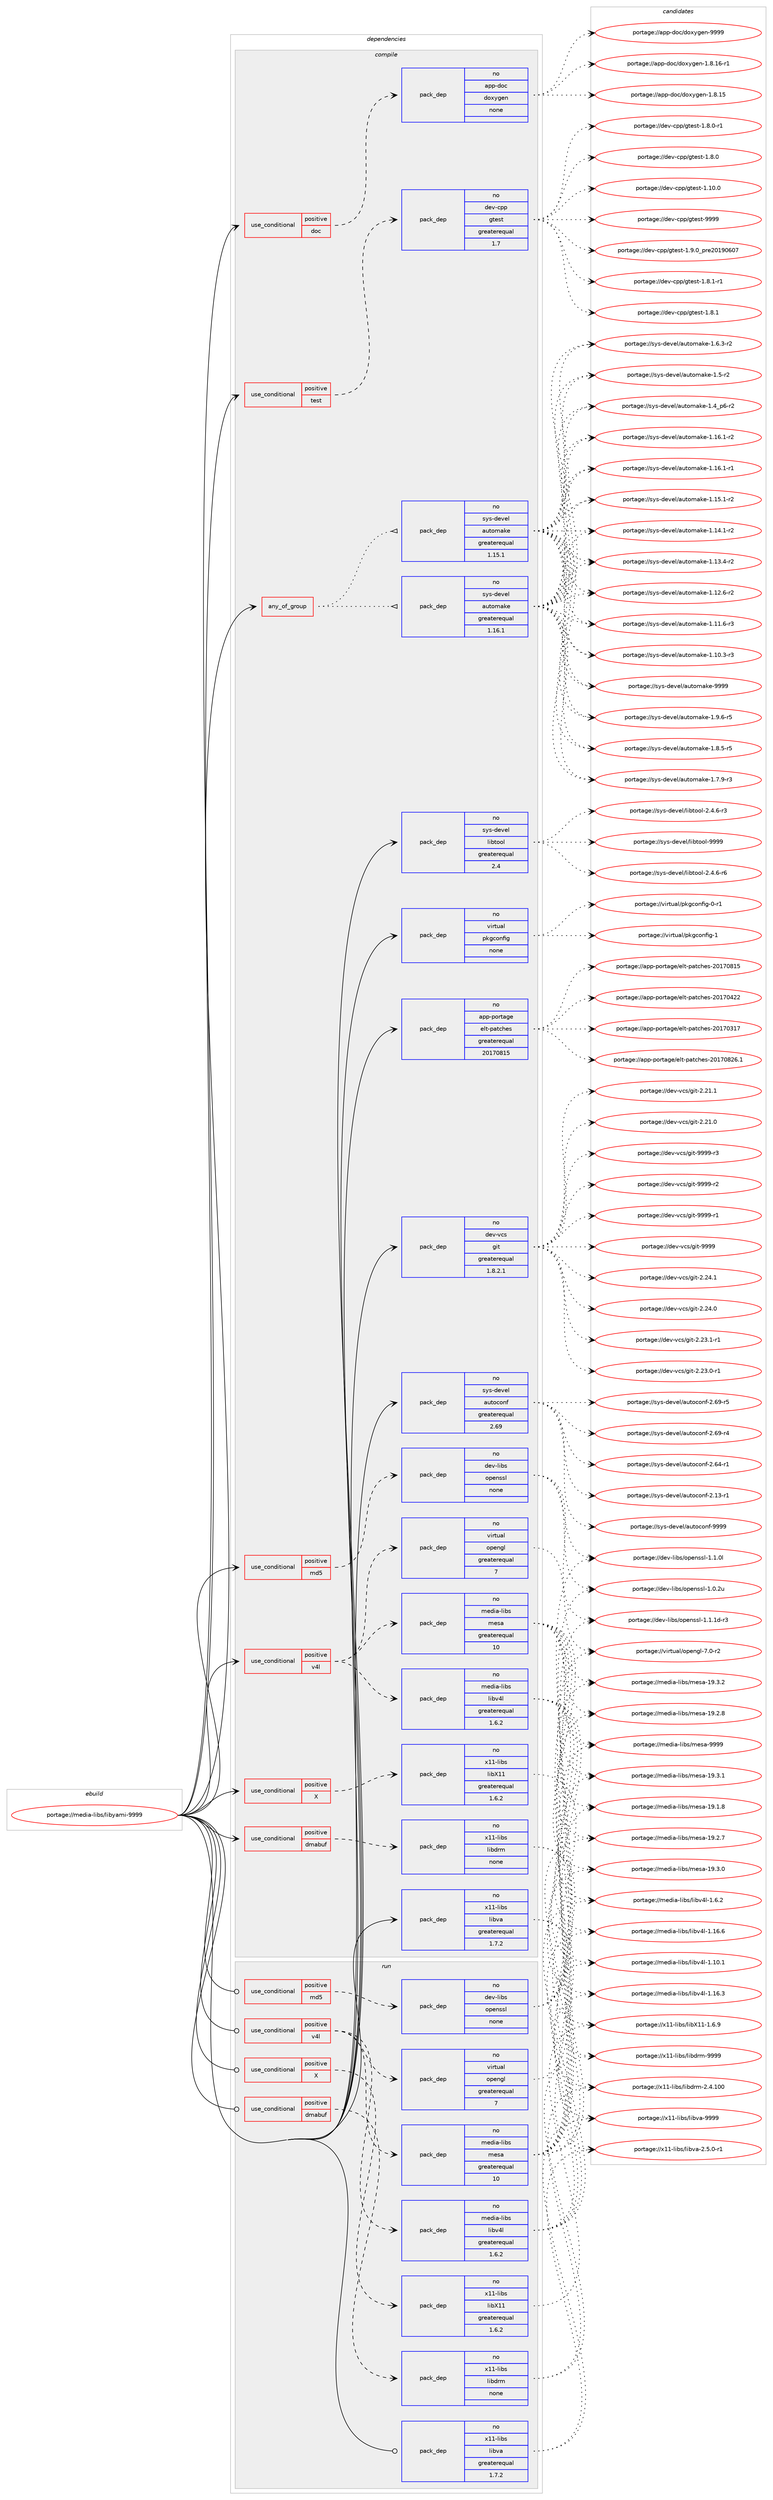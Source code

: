 digraph prolog {

# *************
# Graph options
# *************

newrank=true;
concentrate=true;
compound=true;
graph [rankdir=LR,fontname=Helvetica,fontsize=10,ranksep=1.5];#, ranksep=2.5, nodesep=0.2];
edge  [arrowhead=vee];
node  [fontname=Helvetica,fontsize=10];

# **********
# The ebuild
# **********

subgraph cluster_leftcol {
color=gray;
label=<<i>ebuild</i>>;
id [label="portage://media-libs/libyami-9999", color=red, width=4, href="../media-libs/libyami-9999.svg"];
}

# ****************
# The dependencies
# ****************

subgraph cluster_midcol {
color=gray;
label=<<i>dependencies</i>>;
subgraph cluster_compile {
fillcolor="#eeeeee";
style=filled;
label=<<i>compile</i>>;
subgraph any3077 {
dependency209382 [label=<<TABLE BORDER="0" CELLBORDER="1" CELLSPACING="0" CELLPADDING="4"><TR><TD CELLPADDING="10">any_of_group</TD></TR></TABLE>>, shape=none, color=red];subgraph pack158426 {
dependency209383 [label=<<TABLE BORDER="0" CELLBORDER="1" CELLSPACING="0" CELLPADDING="4" WIDTH="220"><TR><TD ROWSPAN="6" CELLPADDING="30">pack_dep</TD></TR><TR><TD WIDTH="110">no</TD></TR><TR><TD>sys-devel</TD></TR><TR><TD>automake</TD></TR><TR><TD>greaterequal</TD></TR><TR><TD>1.16.1</TD></TR></TABLE>>, shape=none, color=blue];
}
dependency209382:e -> dependency209383:w [weight=20,style="dotted",arrowhead="oinv"];
subgraph pack158427 {
dependency209384 [label=<<TABLE BORDER="0" CELLBORDER="1" CELLSPACING="0" CELLPADDING="4" WIDTH="220"><TR><TD ROWSPAN="6" CELLPADDING="30">pack_dep</TD></TR><TR><TD WIDTH="110">no</TD></TR><TR><TD>sys-devel</TD></TR><TR><TD>automake</TD></TR><TR><TD>greaterequal</TD></TR><TR><TD>1.15.1</TD></TR></TABLE>>, shape=none, color=blue];
}
dependency209382:e -> dependency209384:w [weight=20,style="dotted",arrowhead="oinv"];
}
id:e -> dependency209382:w [weight=20,style="solid",arrowhead="vee"];
subgraph cond47717 {
dependency209385 [label=<<TABLE BORDER="0" CELLBORDER="1" CELLSPACING="0" CELLPADDING="4"><TR><TD ROWSPAN="3" CELLPADDING="10">use_conditional</TD></TR><TR><TD>positive</TD></TR><TR><TD>X</TD></TR></TABLE>>, shape=none, color=red];
subgraph pack158428 {
dependency209386 [label=<<TABLE BORDER="0" CELLBORDER="1" CELLSPACING="0" CELLPADDING="4" WIDTH="220"><TR><TD ROWSPAN="6" CELLPADDING="30">pack_dep</TD></TR><TR><TD WIDTH="110">no</TD></TR><TR><TD>x11-libs</TD></TR><TR><TD>libX11</TD></TR><TR><TD>greaterequal</TD></TR><TR><TD>1.6.2</TD></TR></TABLE>>, shape=none, color=blue];
}
dependency209385:e -> dependency209386:w [weight=20,style="dashed",arrowhead="vee"];
}
id:e -> dependency209385:w [weight=20,style="solid",arrowhead="vee"];
subgraph cond47718 {
dependency209387 [label=<<TABLE BORDER="0" CELLBORDER="1" CELLSPACING="0" CELLPADDING="4"><TR><TD ROWSPAN="3" CELLPADDING="10">use_conditional</TD></TR><TR><TD>positive</TD></TR><TR><TD>dmabuf</TD></TR></TABLE>>, shape=none, color=red];
subgraph pack158429 {
dependency209388 [label=<<TABLE BORDER="0" CELLBORDER="1" CELLSPACING="0" CELLPADDING="4" WIDTH="220"><TR><TD ROWSPAN="6" CELLPADDING="30">pack_dep</TD></TR><TR><TD WIDTH="110">no</TD></TR><TR><TD>x11-libs</TD></TR><TR><TD>libdrm</TD></TR><TR><TD>none</TD></TR><TR><TD></TD></TR></TABLE>>, shape=none, color=blue];
}
dependency209387:e -> dependency209388:w [weight=20,style="dashed",arrowhead="vee"];
}
id:e -> dependency209387:w [weight=20,style="solid",arrowhead="vee"];
subgraph cond47719 {
dependency209389 [label=<<TABLE BORDER="0" CELLBORDER="1" CELLSPACING="0" CELLPADDING="4"><TR><TD ROWSPAN="3" CELLPADDING="10">use_conditional</TD></TR><TR><TD>positive</TD></TR><TR><TD>doc</TD></TR></TABLE>>, shape=none, color=red];
subgraph pack158430 {
dependency209390 [label=<<TABLE BORDER="0" CELLBORDER="1" CELLSPACING="0" CELLPADDING="4" WIDTH="220"><TR><TD ROWSPAN="6" CELLPADDING="30">pack_dep</TD></TR><TR><TD WIDTH="110">no</TD></TR><TR><TD>app-doc</TD></TR><TR><TD>doxygen</TD></TR><TR><TD>none</TD></TR><TR><TD></TD></TR></TABLE>>, shape=none, color=blue];
}
dependency209389:e -> dependency209390:w [weight=20,style="dashed",arrowhead="vee"];
}
id:e -> dependency209389:w [weight=20,style="solid",arrowhead="vee"];
subgraph cond47720 {
dependency209391 [label=<<TABLE BORDER="0" CELLBORDER="1" CELLSPACING="0" CELLPADDING="4"><TR><TD ROWSPAN="3" CELLPADDING="10">use_conditional</TD></TR><TR><TD>positive</TD></TR><TR><TD>md5</TD></TR></TABLE>>, shape=none, color=red];
subgraph pack158431 {
dependency209392 [label=<<TABLE BORDER="0" CELLBORDER="1" CELLSPACING="0" CELLPADDING="4" WIDTH="220"><TR><TD ROWSPAN="6" CELLPADDING="30">pack_dep</TD></TR><TR><TD WIDTH="110">no</TD></TR><TR><TD>dev-libs</TD></TR><TR><TD>openssl</TD></TR><TR><TD>none</TD></TR><TR><TD></TD></TR></TABLE>>, shape=none, color=blue];
}
dependency209391:e -> dependency209392:w [weight=20,style="dashed",arrowhead="vee"];
}
id:e -> dependency209391:w [weight=20,style="solid",arrowhead="vee"];
subgraph cond47721 {
dependency209393 [label=<<TABLE BORDER="0" CELLBORDER="1" CELLSPACING="0" CELLPADDING="4"><TR><TD ROWSPAN="3" CELLPADDING="10">use_conditional</TD></TR><TR><TD>positive</TD></TR><TR><TD>test</TD></TR></TABLE>>, shape=none, color=red];
subgraph pack158432 {
dependency209394 [label=<<TABLE BORDER="0" CELLBORDER="1" CELLSPACING="0" CELLPADDING="4" WIDTH="220"><TR><TD ROWSPAN="6" CELLPADDING="30">pack_dep</TD></TR><TR><TD WIDTH="110">no</TD></TR><TR><TD>dev-cpp</TD></TR><TR><TD>gtest</TD></TR><TR><TD>greaterequal</TD></TR><TR><TD>1.7</TD></TR></TABLE>>, shape=none, color=blue];
}
dependency209393:e -> dependency209394:w [weight=20,style="dashed",arrowhead="vee"];
}
id:e -> dependency209393:w [weight=20,style="solid",arrowhead="vee"];
subgraph cond47722 {
dependency209395 [label=<<TABLE BORDER="0" CELLBORDER="1" CELLSPACING="0" CELLPADDING="4"><TR><TD ROWSPAN="3" CELLPADDING="10">use_conditional</TD></TR><TR><TD>positive</TD></TR><TR><TD>v4l</TD></TR></TABLE>>, shape=none, color=red];
subgraph pack158433 {
dependency209396 [label=<<TABLE BORDER="0" CELLBORDER="1" CELLSPACING="0" CELLPADDING="4" WIDTH="220"><TR><TD ROWSPAN="6" CELLPADDING="30">pack_dep</TD></TR><TR><TD WIDTH="110">no</TD></TR><TR><TD>virtual</TD></TR><TR><TD>opengl</TD></TR><TR><TD>greaterequal</TD></TR><TR><TD>7</TD></TR></TABLE>>, shape=none, color=blue];
}
dependency209395:e -> dependency209396:w [weight=20,style="dashed",arrowhead="vee"];
subgraph pack158434 {
dependency209397 [label=<<TABLE BORDER="0" CELLBORDER="1" CELLSPACING="0" CELLPADDING="4" WIDTH="220"><TR><TD ROWSPAN="6" CELLPADDING="30">pack_dep</TD></TR><TR><TD WIDTH="110">no</TD></TR><TR><TD>media-libs</TD></TR><TR><TD>libv4l</TD></TR><TR><TD>greaterequal</TD></TR><TR><TD>1.6.2</TD></TR></TABLE>>, shape=none, color=blue];
}
dependency209395:e -> dependency209397:w [weight=20,style="dashed",arrowhead="vee"];
subgraph pack158435 {
dependency209398 [label=<<TABLE BORDER="0" CELLBORDER="1" CELLSPACING="0" CELLPADDING="4" WIDTH="220"><TR><TD ROWSPAN="6" CELLPADDING="30">pack_dep</TD></TR><TR><TD WIDTH="110">no</TD></TR><TR><TD>media-libs</TD></TR><TR><TD>mesa</TD></TR><TR><TD>greaterequal</TD></TR><TR><TD>10</TD></TR></TABLE>>, shape=none, color=blue];
}
dependency209395:e -> dependency209398:w [weight=20,style="dashed",arrowhead="vee"];
}
id:e -> dependency209395:w [weight=20,style="solid",arrowhead="vee"];
subgraph pack158436 {
dependency209399 [label=<<TABLE BORDER="0" CELLBORDER="1" CELLSPACING="0" CELLPADDING="4" WIDTH="220"><TR><TD ROWSPAN="6" CELLPADDING="30">pack_dep</TD></TR><TR><TD WIDTH="110">no</TD></TR><TR><TD>app-portage</TD></TR><TR><TD>elt-patches</TD></TR><TR><TD>greaterequal</TD></TR><TR><TD>20170815</TD></TR></TABLE>>, shape=none, color=blue];
}
id:e -> dependency209399:w [weight=20,style="solid",arrowhead="vee"];
subgraph pack158437 {
dependency209400 [label=<<TABLE BORDER="0" CELLBORDER="1" CELLSPACING="0" CELLPADDING="4" WIDTH="220"><TR><TD ROWSPAN="6" CELLPADDING="30">pack_dep</TD></TR><TR><TD WIDTH="110">no</TD></TR><TR><TD>dev-vcs</TD></TR><TR><TD>git</TD></TR><TR><TD>greaterequal</TD></TR><TR><TD>1.8.2.1</TD></TR></TABLE>>, shape=none, color=blue];
}
id:e -> dependency209400:w [weight=20,style="solid",arrowhead="vee"];
subgraph pack158438 {
dependency209401 [label=<<TABLE BORDER="0" CELLBORDER="1" CELLSPACING="0" CELLPADDING="4" WIDTH="220"><TR><TD ROWSPAN="6" CELLPADDING="30">pack_dep</TD></TR><TR><TD WIDTH="110">no</TD></TR><TR><TD>sys-devel</TD></TR><TR><TD>autoconf</TD></TR><TR><TD>greaterequal</TD></TR><TR><TD>2.69</TD></TR></TABLE>>, shape=none, color=blue];
}
id:e -> dependency209401:w [weight=20,style="solid",arrowhead="vee"];
subgraph pack158439 {
dependency209402 [label=<<TABLE BORDER="0" CELLBORDER="1" CELLSPACING="0" CELLPADDING="4" WIDTH="220"><TR><TD ROWSPAN="6" CELLPADDING="30">pack_dep</TD></TR><TR><TD WIDTH="110">no</TD></TR><TR><TD>sys-devel</TD></TR><TR><TD>libtool</TD></TR><TR><TD>greaterequal</TD></TR><TR><TD>2.4</TD></TR></TABLE>>, shape=none, color=blue];
}
id:e -> dependency209402:w [weight=20,style="solid",arrowhead="vee"];
subgraph pack158440 {
dependency209403 [label=<<TABLE BORDER="0" CELLBORDER="1" CELLSPACING="0" CELLPADDING="4" WIDTH="220"><TR><TD ROWSPAN="6" CELLPADDING="30">pack_dep</TD></TR><TR><TD WIDTH="110">no</TD></TR><TR><TD>virtual</TD></TR><TR><TD>pkgconfig</TD></TR><TR><TD>none</TD></TR><TR><TD></TD></TR></TABLE>>, shape=none, color=blue];
}
id:e -> dependency209403:w [weight=20,style="solid",arrowhead="vee"];
subgraph pack158441 {
dependency209404 [label=<<TABLE BORDER="0" CELLBORDER="1" CELLSPACING="0" CELLPADDING="4" WIDTH="220"><TR><TD ROWSPAN="6" CELLPADDING="30">pack_dep</TD></TR><TR><TD WIDTH="110">no</TD></TR><TR><TD>x11-libs</TD></TR><TR><TD>libva</TD></TR><TR><TD>greaterequal</TD></TR><TR><TD>1.7.2</TD></TR></TABLE>>, shape=none, color=blue];
}
id:e -> dependency209404:w [weight=20,style="solid",arrowhead="vee"];
}
subgraph cluster_compileandrun {
fillcolor="#eeeeee";
style=filled;
label=<<i>compile and run</i>>;
}
subgraph cluster_run {
fillcolor="#eeeeee";
style=filled;
label=<<i>run</i>>;
subgraph cond47723 {
dependency209405 [label=<<TABLE BORDER="0" CELLBORDER="1" CELLSPACING="0" CELLPADDING="4"><TR><TD ROWSPAN="3" CELLPADDING="10">use_conditional</TD></TR><TR><TD>positive</TD></TR><TR><TD>X</TD></TR></TABLE>>, shape=none, color=red];
subgraph pack158442 {
dependency209406 [label=<<TABLE BORDER="0" CELLBORDER="1" CELLSPACING="0" CELLPADDING="4" WIDTH="220"><TR><TD ROWSPAN="6" CELLPADDING="30">pack_dep</TD></TR><TR><TD WIDTH="110">no</TD></TR><TR><TD>x11-libs</TD></TR><TR><TD>libX11</TD></TR><TR><TD>greaterequal</TD></TR><TR><TD>1.6.2</TD></TR></TABLE>>, shape=none, color=blue];
}
dependency209405:e -> dependency209406:w [weight=20,style="dashed",arrowhead="vee"];
}
id:e -> dependency209405:w [weight=20,style="solid",arrowhead="odot"];
subgraph cond47724 {
dependency209407 [label=<<TABLE BORDER="0" CELLBORDER="1" CELLSPACING="0" CELLPADDING="4"><TR><TD ROWSPAN="3" CELLPADDING="10">use_conditional</TD></TR><TR><TD>positive</TD></TR><TR><TD>dmabuf</TD></TR></TABLE>>, shape=none, color=red];
subgraph pack158443 {
dependency209408 [label=<<TABLE BORDER="0" CELLBORDER="1" CELLSPACING="0" CELLPADDING="4" WIDTH="220"><TR><TD ROWSPAN="6" CELLPADDING="30">pack_dep</TD></TR><TR><TD WIDTH="110">no</TD></TR><TR><TD>x11-libs</TD></TR><TR><TD>libdrm</TD></TR><TR><TD>none</TD></TR><TR><TD></TD></TR></TABLE>>, shape=none, color=blue];
}
dependency209407:e -> dependency209408:w [weight=20,style="dashed",arrowhead="vee"];
}
id:e -> dependency209407:w [weight=20,style="solid",arrowhead="odot"];
subgraph cond47725 {
dependency209409 [label=<<TABLE BORDER="0" CELLBORDER="1" CELLSPACING="0" CELLPADDING="4"><TR><TD ROWSPAN="3" CELLPADDING="10">use_conditional</TD></TR><TR><TD>positive</TD></TR><TR><TD>md5</TD></TR></TABLE>>, shape=none, color=red];
subgraph pack158444 {
dependency209410 [label=<<TABLE BORDER="0" CELLBORDER="1" CELLSPACING="0" CELLPADDING="4" WIDTH="220"><TR><TD ROWSPAN="6" CELLPADDING="30">pack_dep</TD></TR><TR><TD WIDTH="110">no</TD></TR><TR><TD>dev-libs</TD></TR><TR><TD>openssl</TD></TR><TR><TD>none</TD></TR><TR><TD></TD></TR></TABLE>>, shape=none, color=blue];
}
dependency209409:e -> dependency209410:w [weight=20,style="dashed",arrowhead="vee"];
}
id:e -> dependency209409:w [weight=20,style="solid",arrowhead="odot"];
subgraph cond47726 {
dependency209411 [label=<<TABLE BORDER="0" CELLBORDER="1" CELLSPACING="0" CELLPADDING="4"><TR><TD ROWSPAN="3" CELLPADDING="10">use_conditional</TD></TR><TR><TD>positive</TD></TR><TR><TD>v4l</TD></TR></TABLE>>, shape=none, color=red];
subgraph pack158445 {
dependency209412 [label=<<TABLE BORDER="0" CELLBORDER="1" CELLSPACING="0" CELLPADDING="4" WIDTH="220"><TR><TD ROWSPAN="6" CELLPADDING="30">pack_dep</TD></TR><TR><TD WIDTH="110">no</TD></TR><TR><TD>virtual</TD></TR><TR><TD>opengl</TD></TR><TR><TD>greaterequal</TD></TR><TR><TD>7</TD></TR></TABLE>>, shape=none, color=blue];
}
dependency209411:e -> dependency209412:w [weight=20,style="dashed",arrowhead="vee"];
subgraph pack158446 {
dependency209413 [label=<<TABLE BORDER="0" CELLBORDER="1" CELLSPACING="0" CELLPADDING="4" WIDTH="220"><TR><TD ROWSPAN="6" CELLPADDING="30">pack_dep</TD></TR><TR><TD WIDTH="110">no</TD></TR><TR><TD>media-libs</TD></TR><TR><TD>libv4l</TD></TR><TR><TD>greaterequal</TD></TR><TR><TD>1.6.2</TD></TR></TABLE>>, shape=none, color=blue];
}
dependency209411:e -> dependency209413:w [weight=20,style="dashed",arrowhead="vee"];
subgraph pack158447 {
dependency209414 [label=<<TABLE BORDER="0" CELLBORDER="1" CELLSPACING="0" CELLPADDING="4" WIDTH="220"><TR><TD ROWSPAN="6" CELLPADDING="30">pack_dep</TD></TR><TR><TD WIDTH="110">no</TD></TR><TR><TD>media-libs</TD></TR><TR><TD>mesa</TD></TR><TR><TD>greaterequal</TD></TR><TR><TD>10</TD></TR></TABLE>>, shape=none, color=blue];
}
dependency209411:e -> dependency209414:w [weight=20,style="dashed",arrowhead="vee"];
}
id:e -> dependency209411:w [weight=20,style="solid",arrowhead="odot"];
subgraph pack158448 {
dependency209415 [label=<<TABLE BORDER="0" CELLBORDER="1" CELLSPACING="0" CELLPADDING="4" WIDTH="220"><TR><TD ROWSPAN="6" CELLPADDING="30">pack_dep</TD></TR><TR><TD WIDTH="110">no</TD></TR><TR><TD>x11-libs</TD></TR><TR><TD>libva</TD></TR><TR><TD>greaterequal</TD></TR><TR><TD>1.7.2</TD></TR></TABLE>>, shape=none, color=blue];
}
id:e -> dependency209415:w [weight=20,style="solid",arrowhead="odot"];
}
}

# **************
# The candidates
# **************

subgraph cluster_choices {
rank=same;
color=gray;
label=<<i>candidates</i>>;

subgraph choice158426 {
color=black;
nodesep=1;
choice115121115451001011181011084797117116111109971071014557575757 [label="portage://sys-devel/automake-9999", color=red, width=4,href="../sys-devel/automake-9999.svg"];
choice115121115451001011181011084797117116111109971071014549465746544511453 [label="portage://sys-devel/automake-1.9.6-r5", color=red, width=4,href="../sys-devel/automake-1.9.6-r5.svg"];
choice115121115451001011181011084797117116111109971071014549465646534511453 [label="portage://sys-devel/automake-1.8.5-r5", color=red, width=4,href="../sys-devel/automake-1.8.5-r5.svg"];
choice115121115451001011181011084797117116111109971071014549465546574511451 [label="portage://sys-devel/automake-1.7.9-r3", color=red, width=4,href="../sys-devel/automake-1.7.9-r3.svg"];
choice115121115451001011181011084797117116111109971071014549465446514511450 [label="portage://sys-devel/automake-1.6.3-r2", color=red, width=4,href="../sys-devel/automake-1.6.3-r2.svg"];
choice11512111545100101118101108479711711611110997107101454946534511450 [label="portage://sys-devel/automake-1.5-r2", color=red, width=4,href="../sys-devel/automake-1.5-r2.svg"];
choice115121115451001011181011084797117116111109971071014549465295112544511450 [label="portage://sys-devel/automake-1.4_p6-r2", color=red, width=4,href="../sys-devel/automake-1.4_p6-r2.svg"];
choice11512111545100101118101108479711711611110997107101454946495446494511450 [label="portage://sys-devel/automake-1.16.1-r2", color=red, width=4,href="../sys-devel/automake-1.16.1-r2.svg"];
choice11512111545100101118101108479711711611110997107101454946495446494511449 [label="portage://sys-devel/automake-1.16.1-r1", color=red, width=4,href="../sys-devel/automake-1.16.1-r1.svg"];
choice11512111545100101118101108479711711611110997107101454946495346494511450 [label="portage://sys-devel/automake-1.15.1-r2", color=red, width=4,href="../sys-devel/automake-1.15.1-r2.svg"];
choice11512111545100101118101108479711711611110997107101454946495246494511450 [label="portage://sys-devel/automake-1.14.1-r2", color=red, width=4,href="../sys-devel/automake-1.14.1-r2.svg"];
choice11512111545100101118101108479711711611110997107101454946495146524511450 [label="portage://sys-devel/automake-1.13.4-r2", color=red, width=4,href="../sys-devel/automake-1.13.4-r2.svg"];
choice11512111545100101118101108479711711611110997107101454946495046544511450 [label="portage://sys-devel/automake-1.12.6-r2", color=red, width=4,href="../sys-devel/automake-1.12.6-r2.svg"];
choice11512111545100101118101108479711711611110997107101454946494946544511451 [label="portage://sys-devel/automake-1.11.6-r3", color=red, width=4,href="../sys-devel/automake-1.11.6-r3.svg"];
choice11512111545100101118101108479711711611110997107101454946494846514511451 [label="portage://sys-devel/automake-1.10.3-r3", color=red, width=4,href="../sys-devel/automake-1.10.3-r3.svg"];
dependency209383:e -> choice115121115451001011181011084797117116111109971071014557575757:w [style=dotted,weight="100"];
dependency209383:e -> choice115121115451001011181011084797117116111109971071014549465746544511453:w [style=dotted,weight="100"];
dependency209383:e -> choice115121115451001011181011084797117116111109971071014549465646534511453:w [style=dotted,weight="100"];
dependency209383:e -> choice115121115451001011181011084797117116111109971071014549465546574511451:w [style=dotted,weight="100"];
dependency209383:e -> choice115121115451001011181011084797117116111109971071014549465446514511450:w [style=dotted,weight="100"];
dependency209383:e -> choice11512111545100101118101108479711711611110997107101454946534511450:w [style=dotted,weight="100"];
dependency209383:e -> choice115121115451001011181011084797117116111109971071014549465295112544511450:w [style=dotted,weight="100"];
dependency209383:e -> choice11512111545100101118101108479711711611110997107101454946495446494511450:w [style=dotted,weight="100"];
dependency209383:e -> choice11512111545100101118101108479711711611110997107101454946495446494511449:w [style=dotted,weight="100"];
dependency209383:e -> choice11512111545100101118101108479711711611110997107101454946495346494511450:w [style=dotted,weight="100"];
dependency209383:e -> choice11512111545100101118101108479711711611110997107101454946495246494511450:w [style=dotted,weight="100"];
dependency209383:e -> choice11512111545100101118101108479711711611110997107101454946495146524511450:w [style=dotted,weight="100"];
dependency209383:e -> choice11512111545100101118101108479711711611110997107101454946495046544511450:w [style=dotted,weight="100"];
dependency209383:e -> choice11512111545100101118101108479711711611110997107101454946494946544511451:w [style=dotted,weight="100"];
dependency209383:e -> choice11512111545100101118101108479711711611110997107101454946494846514511451:w [style=dotted,weight="100"];
}
subgraph choice158427 {
color=black;
nodesep=1;
choice115121115451001011181011084797117116111109971071014557575757 [label="portage://sys-devel/automake-9999", color=red, width=4,href="../sys-devel/automake-9999.svg"];
choice115121115451001011181011084797117116111109971071014549465746544511453 [label="portage://sys-devel/automake-1.9.6-r5", color=red, width=4,href="../sys-devel/automake-1.9.6-r5.svg"];
choice115121115451001011181011084797117116111109971071014549465646534511453 [label="portage://sys-devel/automake-1.8.5-r5", color=red, width=4,href="../sys-devel/automake-1.8.5-r5.svg"];
choice115121115451001011181011084797117116111109971071014549465546574511451 [label="portage://sys-devel/automake-1.7.9-r3", color=red, width=4,href="../sys-devel/automake-1.7.9-r3.svg"];
choice115121115451001011181011084797117116111109971071014549465446514511450 [label="portage://sys-devel/automake-1.6.3-r2", color=red, width=4,href="../sys-devel/automake-1.6.3-r2.svg"];
choice11512111545100101118101108479711711611110997107101454946534511450 [label="portage://sys-devel/automake-1.5-r2", color=red, width=4,href="../sys-devel/automake-1.5-r2.svg"];
choice115121115451001011181011084797117116111109971071014549465295112544511450 [label="portage://sys-devel/automake-1.4_p6-r2", color=red, width=4,href="../sys-devel/automake-1.4_p6-r2.svg"];
choice11512111545100101118101108479711711611110997107101454946495446494511450 [label="portage://sys-devel/automake-1.16.1-r2", color=red, width=4,href="../sys-devel/automake-1.16.1-r2.svg"];
choice11512111545100101118101108479711711611110997107101454946495446494511449 [label="portage://sys-devel/automake-1.16.1-r1", color=red, width=4,href="../sys-devel/automake-1.16.1-r1.svg"];
choice11512111545100101118101108479711711611110997107101454946495346494511450 [label="portage://sys-devel/automake-1.15.1-r2", color=red, width=4,href="../sys-devel/automake-1.15.1-r2.svg"];
choice11512111545100101118101108479711711611110997107101454946495246494511450 [label="portage://sys-devel/automake-1.14.1-r2", color=red, width=4,href="../sys-devel/automake-1.14.1-r2.svg"];
choice11512111545100101118101108479711711611110997107101454946495146524511450 [label="portage://sys-devel/automake-1.13.4-r2", color=red, width=4,href="../sys-devel/automake-1.13.4-r2.svg"];
choice11512111545100101118101108479711711611110997107101454946495046544511450 [label="portage://sys-devel/automake-1.12.6-r2", color=red, width=4,href="../sys-devel/automake-1.12.6-r2.svg"];
choice11512111545100101118101108479711711611110997107101454946494946544511451 [label="portage://sys-devel/automake-1.11.6-r3", color=red, width=4,href="../sys-devel/automake-1.11.6-r3.svg"];
choice11512111545100101118101108479711711611110997107101454946494846514511451 [label="portage://sys-devel/automake-1.10.3-r3", color=red, width=4,href="../sys-devel/automake-1.10.3-r3.svg"];
dependency209384:e -> choice115121115451001011181011084797117116111109971071014557575757:w [style=dotted,weight="100"];
dependency209384:e -> choice115121115451001011181011084797117116111109971071014549465746544511453:w [style=dotted,weight="100"];
dependency209384:e -> choice115121115451001011181011084797117116111109971071014549465646534511453:w [style=dotted,weight="100"];
dependency209384:e -> choice115121115451001011181011084797117116111109971071014549465546574511451:w [style=dotted,weight="100"];
dependency209384:e -> choice115121115451001011181011084797117116111109971071014549465446514511450:w [style=dotted,weight="100"];
dependency209384:e -> choice11512111545100101118101108479711711611110997107101454946534511450:w [style=dotted,weight="100"];
dependency209384:e -> choice115121115451001011181011084797117116111109971071014549465295112544511450:w [style=dotted,weight="100"];
dependency209384:e -> choice11512111545100101118101108479711711611110997107101454946495446494511450:w [style=dotted,weight="100"];
dependency209384:e -> choice11512111545100101118101108479711711611110997107101454946495446494511449:w [style=dotted,weight="100"];
dependency209384:e -> choice11512111545100101118101108479711711611110997107101454946495346494511450:w [style=dotted,weight="100"];
dependency209384:e -> choice11512111545100101118101108479711711611110997107101454946495246494511450:w [style=dotted,weight="100"];
dependency209384:e -> choice11512111545100101118101108479711711611110997107101454946495146524511450:w [style=dotted,weight="100"];
dependency209384:e -> choice11512111545100101118101108479711711611110997107101454946495046544511450:w [style=dotted,weight="100"];
dependency209384:e -> choice11512111545100101118101108479711711611110997107101454946494946544511451:w [style=dotted,weight="100"];
dependency209384:e -> choice11512111545100101118101108479711711611110997107101454946494846514511451:w [style=dotted,weight="100"];
}
subgraph choice158428 {
color=black;
nodesep=1;
choice120494945108105981154710810598884949454946544657 [label="portage://x11-libs/libX11-1.6.9", color=red, width=4,href="../x11-libs/libX11-1.6.9.svg"];
dependency209386:e -> choice120494945108105981154710810598884949454946544657:w [style=dotted,weight="100"];
}
subgraph choice158429 {
color=black;
nodesep=1;
choice1204949451081059811547108105981001141094557575757 [label="portage://x11-libs/libdrm-9999", color=red, width=4,href="../x11-libs/libdrm-9999.svg"];
choice1204949451081059811547108105981001141094550465246494848 [label="portage://x11-libs/libdrm-2.4.100", color=red, width=4,href="../x11-libs/libdrm-2.4.100.svg"];
dependency209388:e -> choice1204949451081059811547108105981001141094557575757:w [style=dotted,weight="100"];
dependency209388:e -> choice1204949451081059811547108105981001141094550465246494848:w [style=dotted,weight="100"];
}
subgraph choice158430 {
color=black;
nodesep=1;
choice971121124510011199471001111201211031011104557575757 [label="portage://app-doc/doxygen-9999", color=red, width=4,href="../app-doc/doxygen-9999.svg"];
choice97112112451001119947100111120121103101110454946564649544511449 [label="portage://app-doc/doxygen-1.8.16-r1", color=red, width=4,href="../app-doc/doxygen-1.8.16-r1.svg"];
choice9711211245100111994710011112012110310111045494656464953 [label="portage://app-doc/doxygen-1.8.15", color=red, width=4,href="../app-doc/doxygen-1.8.15.svg"];
dependency209390:e -> choice971121124510011199471001111201211031011104557575757:w [style=dotted,weight="100"];
dependency209390:e -> choice97112112451001119947100111120121103101110454946564649544511449:w [style=dotted,weight="100"];
dependency209390:e -> choice9711211245100111994710011112012110310111045494656464953:w [style=dotted,weight="100"];
}
subgraph choice158431 {
color=black;
nodesep=1;
choice1001011184510810598115471111121011101151151084549464946491004511451 [label="portage://dev-libs/openssl-1.1.1d-r3", color=red, width=4,href="../dev-libs/openssl-1.1.1d-r3.svg"];
choice100101118451081059811547111112101110115115108454946494648108 [label="portage://dev-libs/openssl-1.1.0l", color=red, width=4,href="../dev-libs/openssl-1.1.0l.svg"];
choice100101118451081059811547111112101110115115108454946484650117 [label="portage://dev-libs/openssl-1.0.2u", color=red, width=4,href="../dev-libs/openssl-1.0.2u.svg"];
dependency209392:e -> choice1001011184510810598115471111121011101151151084549464946491004511451:w [style=dotted,weight="100"];
dependency209392:e -> choice100101118451081059811547111112101110115115108454946494648108:w [style=dotted,weight="100"];
dependency209392:e -> choice100101118451081059811547111112101110115115108454946484650117:w [style=dotted,weight="100"];
}
subgraph choice158432 {
color=black;
nodesep=1;
choice1001011184599112112471031161011151164557575757 [label="portage://dev-cpp/gtest-9999", color=red, width=4,href="../dev-cpp/gtest-9999.svg"];
choice100101118459911211247103116101115116454946574648951121141015048495748544855 [label="portage://dev-cpp/gtest-1.9.0_pre20190607", color=red, width=4,href="../dev-cpp/gtest-1.9.0_pre20190607.svg"];
choice1001011184599112112471031161011151164549465646494511449 [label="portage://dev-cpp/gtest-1.8.1-r1", color=red, width=4,href="../dev-cpp/gtest-1.8.1-r1.svg"];
choice100101118459911211247103116101115116454946564649 [label="portage://dev-cpp/gtest-1.8.1", color=red, width=4,href="../dev-cpp/gtest-1.8.1.svg"];
choice1001011184599112112471031161011151164549465646484511449 [label="portage://dev-cpp/gtest-1.8.0-r1", color=red, width=4,href="../dev-cpp/gtest-1.8.0-r1.svg"];
choice100101118459911211247103116101115116454946564648 [label="portage://dev-cpp/gtest-1.8.0", color=red, width=4,href="../dev-cpp/gtest-1.8.0.svg"];
choice10010111845991121124710311610111511645494649484648 [label="portage://dev-cpp/gtest-1.10.0", color=red, width=4,href="../dev-cpp/gtest-1.10.0.svg"];
dependency209394:e -> choice1001011184599112112471031161011151164557575757:w [style=dotted,weight="100"];
dependency209394:e -> choice100101118459911211247103116101115116454946574648951121141015048495748544855:w [style=dotted,weight="100"];
dependency209394:e -> choice1001011184599112112471031161011151164549465646494511449:w [style=dotted,weight="100"];
dependency209394:e -> choice100101118459911211247103116101115116454946564649:w [style=dotted,weight="100"];
dependency209394:e -> choice1001011184599112112471031161011151164549465646484511449:w [style=dotted,weight="100"];
dependency209394:e -> choice100101118459911211247103116101115116454946564648:w [style=dotted,weight="100"];
dependency209394:e -> choice10010111845991121124710311610111511645494649484648:w [style=dotted,weight="100"];
}
subgraph choice158433 {
color=black;
nodesep=1;
choice1181051141161179710847111112101110103108455546484511450 [label="portage://virtual/opengl-7.0-r2", color=red, width=4,href="../virtual/opengl-7.0-r2.svg"];
dependency209396:e -> choice1181051141161179710847111112101110103108455546484511450:w [style=dotted,weight="100"];
}
subgraph choice158434 {
color=black;
nodesep=1;
choice109101100105974510810598115471081059811852108454946544650 [label="portage://media-libs/libv4l-1.6.2", color=red, width=4,href="../media-libs/libv4l-1.6.2.svg"];
choice10910110010597451081059811547108105981185210845494649544654 [label="portage://media-libs/libv4l-1.16.6", color=red, width=4,href="../media-libs/libv4l-1.16.6.svg"];
choice10910110010597451081059811547108105981185210845494649544651 [label="portage://media-libs/libv4l-1.16.3", color=red, width=4,href="../media-libs/libv4l-1.16.3.svg"];
choice10910110010597451081059811547108105981185210845494649484649 [label="portage://media-libs/libv4l-1.10.1", color=red, width=4,href="../media-libs/libv4l-1.10.1.svg"];
dependency209397:e -> choice109101100105974510810598115471081059811852108454946544650:w [style=dotted,weight="100"];
dependency209397:e -> choice10910110010597451081059811547108105981185210845494649544654:w [style=dotted,weight="100"];
dependency209397:e -> choice10910110010597451081059811547108105981185210845494649544651:w [style=dotted,weight="100"];
dependency209397:e -> choice10910110010597451081059811547108105981185210845494649484649:w [style=dotted,weight="100"];
}
subgraph choice158435 {
color=black;
nodesep=1;
choice10910110010597451081059811547109101115974557575757 [label="portage://media-libs/mesa-9999", color=red, width=4,href="../media-libs/mesa-9999.svg"];
choice109101100105974510810598115471091011159745495746514650 [label="portage://media-libs/mesa-19.3.2", color=red, width=4,href="../media-libs/mesa-19.3.2.svg"];
choice109101100105974510810598115471091011159745495746514649 [label="portage://media-libs/mesa-19.3.1", color=red, width=4,href="../media-libs/mesa-19.3.1.svg"];
choice109101100105974510810598115471091011159745495746514648 [label="portage://media-libs/mesa-19.3.0", color=red, width=4,href="../media-libs/mesa-19.3.0.svg"];
choice109101100105974510810598115471091011159745495746504656 [label="portage://media-libs/mesa-19.2.8", color=red, width=4,href="../media-libs/mesa-19.2.8.svg"];
choice109101100105974510810598115471091011159745495746504655 [label="portage://media-libs/mesa-19.2.7", color=red, width=4,href="../media-libs/mesa-19.2.7.svg"];
choice109101100105974510810598115471091011159745495746494656 [label="portage://media-libs/mesa-19.1.8", color=red, width=4,href="../media-libs/mesa-19.1.8.svg"];
dependency209398:e -> choice10910110010597451081059811547109101115974557575757:w [style=dotted,weight="100"];
dependency209398:e -> choice109101100105974510810598115471091011159745495746514650:w [style=dotted,weight="100"];
dependency209398:e -> choice109101100105974510810598115471091011159745495746514649:w [style=dotted,weight="100"];
dependency209398:e -> choice109101100105974510810598115471091011159745495746514648:w [style=dotted,weight="100"];
dependency209398:e -> choice109101100105974510810598115471091011159745495746504656:w [style=dotted,weight="100"];
dependency209398:e -> choice109101100105974510810598115471091011159745495746504655:w [style=dotted,weight="100"];
dependency209398:e -> choice109101100105974510810598115471091011159745495746494656:w [style=dotted,weight="100"];
}
subgraph choice158436 {
color=black;
nodesep=1;
choice971121124511211111411697103101471011081164511297116991041011154550484955485650544649 [label="portage://app-portage/elt-patches-20170826.1", color=red, width=4,href="../app-portage/elt-patches-20170826.1.svg"];
choice97112112451121111141169710310147101108116451129711699104101115455048495548564953 [label="portage://app-portage/elt-patches-20170815", color=red, width=4,href="../app-portage/elt-patches-20170815.svg"];
choice97112112451121111141169710310147101108116451129711699104101115455048495548525050 [label="portage://app-portage/elt-patches-20170422", color=red, width=4,href="../app-portage/elt-patches-20170422.svg"];
choice97112112451121111141169710310147101108116451129711699104101115455048495548514955 [label="portage://app-portage/elt-patches-20170317", color=red, width=4,href="../app-portage/elt-patches-20170317.svg"];
dependency209399:e -> choice971121124511211111411697103101471011081164511297116991041011154550484955485650544649:w [style=dotted,weight="100"];
dependency209399:e -> choice97112112451121111141169710310147101108116451129711699104101115455048495548564953:w [style=dotted,weight="100"];
dependency209399:e -> choice97112112451121111141169710310147101108116451129711699104101115455048495548525050:w [style=dotted,weight="100"];
dependency209399:e -> choice97112112451121111141169710310147101108116451129711699104101115455048495548514955:w [style=dotted,weight="100"];
}
subgraph choice158437 {
color=black;
nodesep=1;
choice10010111845118991154710310511645575757574511451 [label="portage://dev-vcs/git-9999-r3", color=red, width=4,href="../dev-vcs/git-9999-r3.svg"];
choice10010111845118991154710310511645575757574511450 [label="portage://dev-vcs/git-9999-r2", color=red, width=4,href="../dev-vcs/git-9999-r2.svg"];
choice10010111845118991154710310511645575757574511449 [label="portage://dev-vcs/git-9999-r1", color=red, width=4,href="../dev-vcs/git-9999-r1.svg"];
choice1001011184511899115471031051164557575757 [label="portage://dev-vcs/git-9999", color=red, width=4,href="../dev-vcs/git-9999.svg"];
choice10010111845118991154710310511645504650524649 [label="portage://dev-vcs/git-2.24.1", color=red, width=4,href="../dev-vcs/git-2.24.1.svg"];
choice10010111845118991154710310511645504650524648 [label="portage://dev-vcs/git-2.24.0", color=red, width=4,href="../dev-vcs/git-2.24.0.svg"];
choice100101118451189911547103105116455046505146494511449 [label="portage://dev-vcs/git-2.23.1-r1", color=red, width=4,href="../dev-vcs/git-2.23.1-r1.svg"];
choice100101118451189911547103105116455046505146484511449 [label="portage://dev-vcs/git-2.23.0-r1", color=red, width=4,href="../dev-vcs/git-2.23.0-r1.svg"];
choice10010111845118991154710310511645504650494649 [label="portage://dev-vcs/git-2.21.1", color=red, width=4,href="../dev-vcs/git-2.21.1.svg"];
choice10010111845118991154710310511645504650494648 [label="portage://dev-vcs/git-2.21.0", color=red, width=4,href="../dev-vcs/git-2.21.0.svg"];
dependency209400:e -> choice10010111845118991154710310511645575757574511451:w [style=dotted,weight="100"];
dependency209400:e -> choice10010111845118991154710310511645575757574511450:w [style=dotted,weight="100"];
dependency209400:e -> choice10010111845118991154710310511645575757574511449:w [style=dotted,weight="100"];
dependency209400:e -> choice1001011184511899115471031051164557575757:w [style=dotted,weight="100"];
dependency209400:e -> choice10010111845118991154710310511645504650524649:w [style=dotted,weight="100"];
dependency209400:e -> choice10010111845118991154710310511645504650524648:w [style=dotted,weight="100"];
dependency209400:e -> choice100101118451189911547103105116455046505146494511449:w [style=dotted,weight="100"];
dependency209400:e -> choice100101118451189911547103105116455046505146484511449:w [style=dotted,weight="100"];
dependency209400:e -> choice10010111845118991154710310511645504650494649:w [style=dotted,weight="100"];
dependency209400:e -> choice10010111845118991154710310511645504650494648:w [style=dotted,weight="100"];
}
subgraph choice158438 {
color=black;
nodesep=1;
choice115121115451001011181011084797117116111991111101024557575757 [label="portage://sys-devel/autoconf-9999", color=red, width=4,href="../sys-devel/autoconf-9999.svg"];
choice1151211154510010111810110847971171161119911111010245504654574511453 [label="portage://sys-devel/autoconf-2.69-r5", color=red, width=4,href="../sys-devel/autoconf-2.69-r5.svg"];
choice1151211154510010111810110847971171161119911111010245504654574511452 [label="portage://sys-devel/autoconf-2.69-r4", color=red, width=4,href="../sys-devel/autoconf-2.69-r4.svg"];
choice1151211154510010111810110847971171161119911111010245504654524511449 [label="portage://sys-devel/autoconf-2.64-r1", color=red, width=4,href="../sys-devel/autoconf-2.64-r1.svg"];
choice1151211154510010111810110847971171161119911111010245504649514511449 [label="portage://sys-devel/autoconf-2.13-r1", color=red, width=4,href="../sys-devel/autoconf-2.13-r1.svg"];
dependency209401:e -> choice115121115451001011181011084797117116111991111101024557575757:w [style=dotted,weight="100"];
dependency209401:e -> choice1151211154510010111810110847971171161119911111010245504654574511453:w [style=dotted,weight="100"];
dependency209401:e -> choice1151211154510010111810110847971171161119911111010245504654574511452:w [style=dotted,weight="100"];
dependency209401:e -> choice1151211154510010111810110847971171161119911111010245504654524511449:w [style=dotted,weight="100"];
dependency209401:e -> choice1151211154510010111810110847971171161119911111010245504649514511449:w [style=dotted,weight="100"];
}
subgraph choice158439 {
color=black;
nodesep=1;
choice1151211154510010111810110847108105981161111111084557575757 [label="portage://sys-devel/libtool-9999", color=red, width=4,href="../sys-devel/libtool-9999.svg"];
choice1151211154510010111810110847108105981161111111084550465246544511454 [label="portage://sys-devel/libtool-2.4.6-r6", color=red, width=4,href="../sys-devel/libtool-2.4.6-r6.svg"];
choice1151211154510010111810110847108105981161111111084550465246544511451 [label="portage://sys-devel/libtool-2.4.6-r3", color=red, width=4,href="../sys-devel/libtool-2.4.6-r3.svg"];
dependency209402:e -> choice1151211154510010111810110847108105981161111111084557575757:w [style=dotted,weight="100"];
dependency209402:e -> choice1151211154510010111810110847108105981161111111084550465246544511454:w [style=dotted,weight="100"];
dependency209402:e -> choice1151211154510010111810110847108105981161111111084550465246544511451:w [style=dotted,weight="100"];
}
subgraph choice158440 {
color=black;
nodesep=1;
choice1181051141161179710847112107103991111101021051034549 [label="portage://virtual/pkgconfig-1", color=red, width=4,href="../virtual/pkgconfig-1.svg"];
choice11810511411611797108471121071039911111010210510345484511449 [label="portage://virtual/pkgconfig-0-r1", color=red, width=4,href="../virtual/pkgconfig-0-r1.svg"];
dependency209403:e -> choice1181051141161179710847112107103991111101021051034549:w [style=dotted,weight="100"];
dependency209403:e -> choice11810511411611797108471121071039911111010210510345484511449:w [style=dotted,weight="100"];
}
subgraph choice158441 {
color=black;
nodesep=1;
choice120494945108105981154710810598118974557575757 [label="portage://x11-libs/libva-9999", color=red, width=4,href="../x11-libs/libva-9999.svg"];
choice120494945108105981154710810598118974550465346484511449 [label="portage://x11-libs/libva-2.5.0-r1", color=red, width=4,href="../x11-libs/libva-2.5.0-r1.svg"];
dependency209404:e -> choice120494945108105981154710810598118974557575757:w [style=dotted,weight="100"];
dependency209404:e -> choice120494945108105981154710810598118974550465346484511449:w [style=dotted,weight="100"];
}
subgraph choice158442 {
color=black;
nodesep=1;
choice120494945108105981154710810598884949454946544657 [label="portage://x11-libs/libX11-1.6.9", color=red, width=4,href="../x11-libs/libX11-1.6.9.svg"];
dependency209406:e -> choice120494945108105981154710810598884949454946544657:w [style=dotted,weight="100"];
}
subgraph choice158443 {
color=black;
nodesep=1;
choice1204949451081059811547108105981001141094557575757 [label="portage://x11-libs/libdrm-9999", color=red, width=4,href="../x11-libs/libdrm-9999.svg"];
choice1204949451081059811547108105981001141094550465246494848 [label="portage://x11-libs/libdrm-2.4.100", color=red, width=4,href="../x11-libs/libdrm-2.4.100.svg"];
dependency209408:e -> choice1204949451081059811547108105981001141094557575757:w [style=dotted,weight="100"];
dependency209408:e -> choice1204949451081059811547108105981001141094550465246494848:w [style=dotted,weight="100"];
}
subgraph choice158444 {
color=black;
nodesep=1;
choice1001011184510810598115471111121011101151151084549464946491004511451 [label="portage://dev-libs/openssl-1.1.1d-r3", color=red, width=4,href="../dev-libs/openssl-1.1.1d-r3.svg"];
choice100101118451081059811547111112101110115115108454946494648108 [label="portage://dev-libs/openssl-1.1.0l", color=red, width=4,href="../dev-libs/openssl-1.1.0l.svg"];
choice100101118451081059811547111112101110115115108454946484650117 [label="portage://dev-libs/openssl-1.0.2u", color=red, width=4,href="../dev-libs/openssl-1.0.2u.svg"];
dependency209410:e -> choice1001011184510810598115471111121011101151151084549464946491004511451:w [style=dotted,weight="100"];
dependency209410:e -> choice100101118451081059811547111112101110115115108454946494648108:w [style=dotted,weight="100"];
dependency209410:e -> choice100101118451081059811547111112101110115115108454946484650117:w [style=dotted,weight="100"];
}
subgraph choice158445 {
color=black;
nodesep=1;
choice1181051141161179710847111112101110103108455546484511450 [label="portage://virtual/opengl-7.0-r2", color=red, width=4,href="../virtual/opengl-7.0-r2.svg"];
dependency209412:e -> choice1181051141161179710847111112101110103108455546484511450:w [style=dotted,weight="100"];
}
subgraph choice158446 {
color=black;
nodesep=1;
choice109101100105974510810598115471081059811852108454946544650 [label="portage://media-libs/libv4l-1.6.2", color=red, width=4,href="../media-libs/libv4l-1.6.2.svg"];
choice10910110010597451081059811547108105981185210845494649544654 [label="portage://media-libs/libv4l-1.16.6", color=red, width=4,href="../media-libs/libv4l-1.16.6.svg"];
choice10910110010597451081059811547108105981185210845494649544651 [label="portage://media-libs/libv4l-1.16.3", color=red, width=4,href="../media-libs/libv4l-1.16.3.svg"];
choice10910110010597451081059811547108105981185210845494649484649 [label="portage://media-libs/libv4l-1.10.1", color=red, width=4,href="../media-libs/libv4l-1.10.1.svg"];
dependency209413:e -> choice109101100105974510810598115471081059811852108454946544650:w [style=dotted,weight="100"];
dependency209413:e -> choice10910110010597451081059811547108105981185210845494649544654:w [style=dotted,weight="100"];
dependency209413:e -> choice10910110010597451081059811547108105981185210845494649544651:w [style=dotted,weight="100"];
dependency209413:e -> choice10910110010597451081059811547108105981185210845494649484649:w [style=dotted,weight="100"];
}
subgraph choice158447 {
color=black;
nodesep=1;
choice10910110010597451081059811547109101115974557575757 [label="portage://media-libs/mesa-9999", color=red, width=4,href="../media-libs/mesa-9999.svg"];
choice109101100105974510810598115471091011159745495746514650 [label="portage://media-libs/mesa-19.3.2", color=red, width=4,href="../media-libs/mesa-19.3.2.svg"];
choice109101100105974510810598115471091011159745495746514649 [label="portage://media-libs/mesa-19.3.1", color=red, width=4,href="../media-libs/mesa-19.3.1.svg"];
choice109101100105974510810598115471091011159745495746514648 [label="portage://media-libs/mesa-19.3.0", color=red, width=4,href="../media-libs/mesa-19.3.0.svg"];
choice109101100105974510810598115471091011159745495746504656 [label="portage://media-libs/mesa-19.2.8", color=red, width=4,href="../media-libs/mesa-19.2.8.svg"];
choice109101100105974510810598115471091011159745495746504655 [label="portage://media-libs/mesa-19.2.7", color=red, width=4,href="../media-libs/mesa-19.2.7.svg"];
choice109101100105974510810598115471091011159745495746494656 [label="portage://media-libs/mesa-19.1.8", color=red, width=4,href="../media-libs/mesa-19.1.8.svg"];
dependency209414:e -> choice10910110010597451081059811547109101115974557575757:w [style=dotted,weight="100"];
dependency209414:e -> choice109101100105974510810598115471091011159745495746514650:w [style=dotted,weight="100"];
dependency209414:e -> choice109101100105974510810598115471091011159745495746514649:w [style=dotted,weight="100"];
dependency209414:e -> choice109101100105974510810598115471091011159745495746514648:w [style=dotted,weight="100"];
dependency209414:e -> choice109101100105974510810598115471091011159745495746504656:w [style=dotted,weight="100"];
dependency209414:e -> choice109101100105974510810598115471091011159745495746504655:w [style=dotted,weight="100"];
dependency209414:e -> choice109101100105974510810598115471091011159745495746494656:w [style=dotted,weight="100"];
}
subgraph choice158448 {
color=black;
nodesep=1;
choice120494945108105981154710810598118974557575757 [label="portage://x11-libs/libva-9999", color=red, width=4,href="../x11-libs/libva-9999.svg"];
choice120494945108105981154710810598118974550465346484511449 [label="portage://x11-libs/libva-2.5.0-r1", color=red, width=4,href="../x11-libs/libva-2.5.0-r1.svg"];
dependency209415:e -> choice120494945108105981154710810598118974557575757:w [style=dotted,weight="100"];
dependency209415:e -> choice120494945108105981154710810598118974550465346484511449:w [style=dotted,weight="100"];
}
}

}
